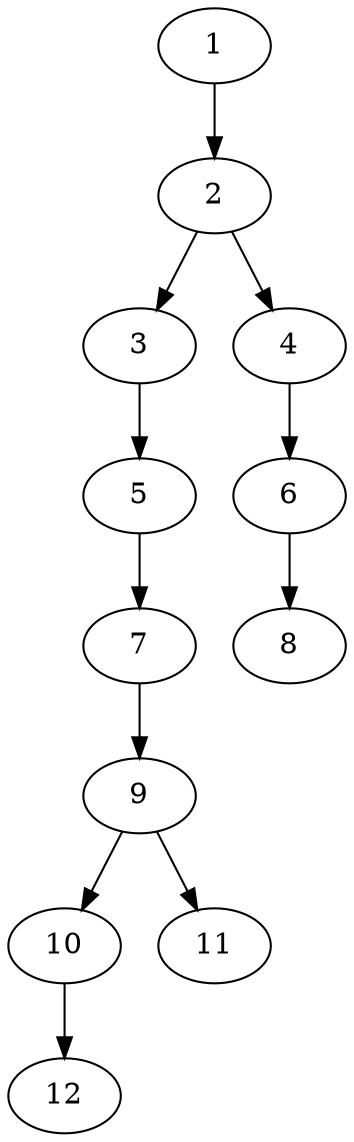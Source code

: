 // DAG (tier=1-easy, mode=compute, n=12, ccr=0.298, fat=0.377, density=0.201, regular=0.622, jump=0.043, mindata=262144, maxdata=2097152)
// DAG automatically generated by daggen at Sun Aug 24 16:33:32 2025
// /home/ermia/Project/Environments/daggen/bin/daggen --dot --ccr 0.298 --fat 0.377 --regular 0.622 --density 0.201 --jump 0.043 --mindata 262144 --maxdata 2097152 -n 12 
digraph G {
  1 [size="680580280427216896", alpha="0.17", expect_size="340290140213608448"]
  1 -> 2 [size ="6189794459648"]
  2 [size="2635941204381925376", alpha="0.09", expect_size="1317970602190962688"]
  2 -> 3 [size ="15265597227008"]
  2 -> 4 [size ="15265597227008"]
  3 [size="43886447917156952", alpha="0.11", expect_size="21943223958578476"]
  3 -> 5 [size ="23619669327872"]
  4 [size="6137472798875179", alpha="0.20", expect_size="3068736399437589"]
  4 -> 6 [size ="17034117120000"]
  5 [size="41831069128851456", alpha="0.15", expect_size="20915534564425728"]
  5 -> 7 [size ="964027219968"]
  6 [size="1514715788758504", alpha="0.03", expect_size="757357894379252"]
  6 -> 8 [size ="31311519547392"]
  7 [size="56944352072614136", alpha="0.11", expect_size="28472176036307068"]
  7 -> 9 [size ="24414506713088"]
  8 [size="1033444813236204", alpha="0.06", expect_size="516722406618102"]
  9 [size="44659099423491", alpha="0.15", expect_size="22329549711745"]
  9 -> 10 [size ="2181876940800"]
  9 -> 11 [size ="2181876940800"]
  10 [size="48403924131174056", alpha="0.10", expect_size="24201962065587028"]
  10 -> 12 [size ="20179643793408"]
  11 [size="521857840917969", alpha="0.04", expect_size="260928920458984"]
  12 [size="821862342346692", alpha="0.13", expect_size="410931171173346"]
}
